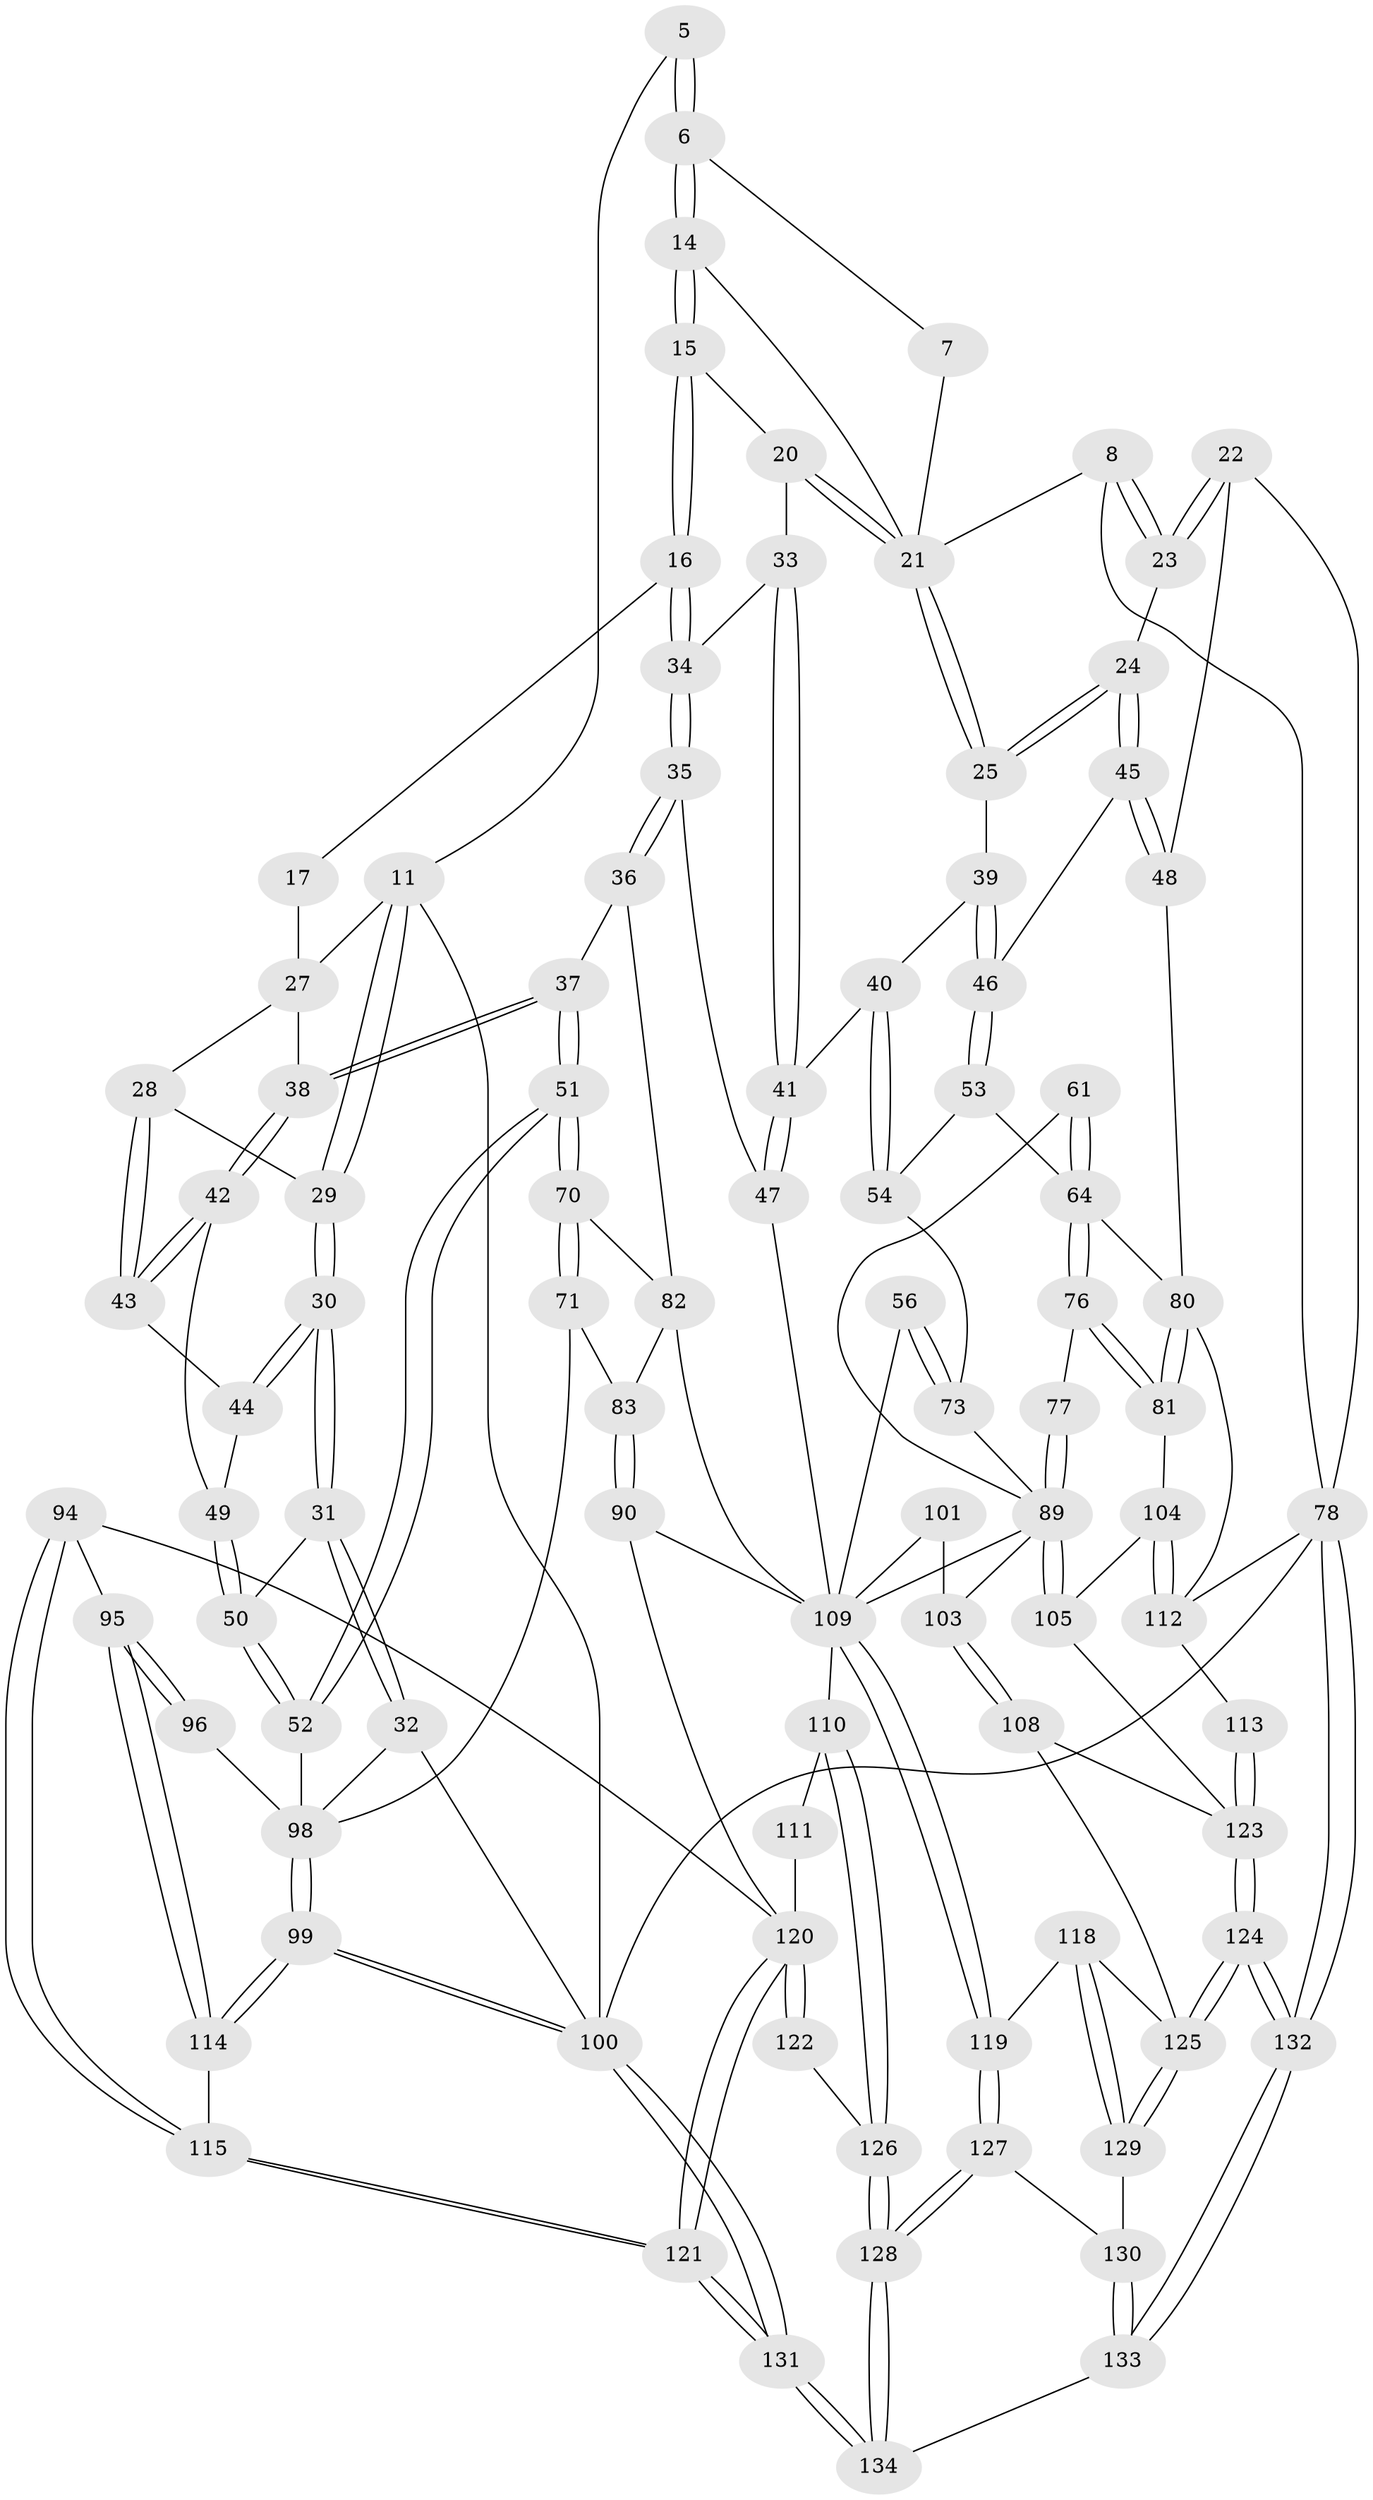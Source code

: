 // original degree distribution, {3: 0.022388059701492536, 6: 0.208955223880597, 5: 0.5597014925373134, 4: 0.208955223880597}
// Generated by graph-tools (version 1.1) at 2025/05/03/04/25 22:05:20]
// undirected, 93 vertices, 218 edges
graph export_dot {
graph [start="1"]
  node [color=gray90,style=filled];
  5 [pos="+0.30425559264162366+0"];
  6 [pos="+0.46982418965416767+0"];
  7 [pos="+0.7217147139965023+0"];
  8 [pos="+0.8353907047764213+0.11290857682152002",super="+1"];
  11 [pos="+0.13677943382429367+0.13801131224837457",super="+4"];
  14 [pos="+0.47562850464594825+0"];
  15 [pos="+0.4091689359652599+0.1483576962778212"];
  16 [pos="+0.405163392145605+0.16128676928102337"];
  17 [pos="+0.4040118253778222+0.16190893628978045"];
  20 [pos="+0.6120687234269188+0.18857037843309446",super="+19"];
  21 [pos="+0.7367697090233598+0.18916674057503216",super="+9+18"];
  22 [pos="+1+0"];
  23 [pos="+0.9380433112274366+0.13848645782270938"];
  24 [pos="+0.8979909417231191+0.2812436346833682"];
  25 [pos="+0.742067344984066+0.20496010429179198"];
  27 [pos="+0.2339300706574558+0.15531383401653043",super="+26+13"];
  28 [pos="+0.22797348362499456+0.25801537858832585"];
  29 [pos="+0.09416295061799287+0.23052688481146413"];
  30 [pos="+0.06684233058373495+0.2769853943111551"];
  31 [pos="+0+0.3295729332100627"];
  32 [pos="+0+0.374794470932226"];
  33 [pos="+0.6046757289768853+0.19425183966914322"];
  34 [pos="+0.5301178200125823+0.2311329823118808"];
  35 [pos="+0.5251588213859764+0.3482823956771096"];
  36 [pos="+0.37758529839955274+0.3985908381737111"];
  37 [pos="+0.32803154872154044+0.38665492388045514"];
  38 [pos="+0.32695430639934175+0.3828226470066499"];
  39 [pos="+0.7406476118486612+0.22415465050945554"];
  40 [pos="+0.7188840942642097+0.3390487739889574"];
  41 [pos="+0.654607254584435+0.3662492083325888"];
  42 [pos="+0.24789898813472866+0.3217850886613554"];
  43 [pos="+0.23763120456076098+0.31294192910154345"];
  44 [pos="+0.11367587421523741+0.29788250624080137"];
  45 [pos="+0.9110478012370512+0.31557846048718496"];
  46 [pos="+0.8746749195435433+0.37307874037394895"];
  47 [pos="+0.601282302756581+0.405511710987008"];
  48 [pos="+1+0.3084740365567372"];
  49 [pos="+0.15519076376154534+0.3670598737148051"];
  50 [pos="+0.18295063093966307+0.4397604849826246"];
  51 [pos="+0.25712028224097816+0.47357056893775695"];
  52 [pos="+0.19774407493699486+0.45425087185410445"];
  53 [pos="+0.8669607630477736+0.38968663327660485"];
  54 [pos="+0.8005431595385315+0.4035476856297451"];
  56 [pos="+0.6415996892627293+0.5456278971124379"];
  61 [pos="+0.8403990481871626+0.5391446237952502"];
  64 [pos="+1+0.6264443020764054",super="+59+60"];
  70 [pos="+0.25509263692092593+0.5314518657183677"];
  71 [pos="+0.23102063511396356+0.6030051718488036"];
  73 [pos="+0.6542437863799127+0.5549110077315327",super="+63+55"];
  76 [pos="+1+0.628843684672064"];
  77 [pos="+0.8425187423569656+0.694256961131569"];
  78 [pos="+1+1",super="+2"];
  80 [pos="+1+0.6575262787209708",super="+58"];
  81 [pos="+1+0.6343800096469991"];
  82 [pos="+0.43086725593831143+0.6362904621302271",super="+69"];
  83 [pos="+0.29022329408473563+0.649172886418775"];
  89 [pos="+0.825395514161239+0.7049217264370582",super="+87+88+75+74+62"];
  90 [pos="+0.3330349592047787+0.7487525595113389"];
  94 [pos="+0.16689933166934+0.7804338027952128"];
  95 [pos="+0.15707528651211983+0.7620423336471365"];
  96 [pos="+0.16267524710655237+0.6458280495791041"];
  98 [pos="+0+0.5760199011678246",super="+72"];
  99 [pos="+0+0.7910711375910204"];
  100 [pos="+0+1",super="+3"];
  101 [pos="+0.4957833943852691+0.7726425173932197"];
  103 [pos="+0.6356392526360827+0.7882305526705369"];
  104 [pos="+0.908606108020007+0.796870862665693"];
  105 [pos="+0.8161859832777132+0.754411365871602"];
  108 [pos="+0.6470281578041475+0.8119353607575468"];
  109 [pos="+0.4564615497728116+0.8635401396531961",super="+102+86+85"];
  110 [pos="+0.341780355862838+0.8415494699393161"];
  111 [pos="+0.33445633291176136+0.8346094833680623"];
  112 [pos="+0.9254833707272292+0.8987938471393677",super="+79"];
  113 [pos="+0.8704586587019194+0.9093413576741036"];
  114 [pos="+0+0.8104493367240372"];
  115 [pos="+0.039929054015170405+0.8827911559276365"];
  118 [pos="+0.4829088442209189+0.8888000036248108"];
  119 [pos="+0.45705926074252956+0.8648704729499604"];
  120 [pos="+0.14982931013573117+0.9614002251214386",super="+93+116"];
  121 [pos="+0.1435044283532728+0.9695791610843151"];
  122 [pos="+0.2503359440933085+0.9337001512265501"];
  123 [pos="+0.7873192128863732+1",super="+107+106"];
  124 [pos="+0.7194565014371875+1"];
  125 [pos="+0.6369903345264576+1",super="+117"];
  126 [pos="+0.3244912259425586+0.9580296442240889"];
  127 [pos="+0.3625449758634974+0.9862149653668812"];
  128 [pos="+0.3499011470833765+0.9957247267840065"];
  129 [pos="+0.4927861034012607+0.9211459772215526"];
  130 [pos="+0.47682794539919365+0.9719345355092492"];
  131 [pos="+0.06818328979138631+1"];
  132 [pos="+0.7166553973558845+1"];
  133 [pos="+0.5144096433076962+1"];
  134 [pos="+0.3318074579224475+1"];
  5 -- 6;
  5 -- 6;
  5 -- 11;
  6 -- 7;
  6 -- 14;
  6 -- 14;
  7 -- 21;
  8 -- 23;
  8 -- 23;
  8 -- 21;
  8 -- 78;
  11 -- 29;
  11 -- 29;
  11 -- 100;
  11 -- 27;
  14 -- 15;
  14 -- 15;
  14 -- 21;
  15 -- 16;
  15 -- 16;
  15 -- 20;
  16 -- 17;
  16 -- 34;
  16 -- 34;
  17 -- 27 [weight=2];
  20 -- 21 [weight=2];
  20 -- 21;
  20 -- 33;
  21 -- 25;
  21 -- 25;
  22 -- 23;
  22 -- 23;
  22 -- 48;
  22 -- 78;
  23 -- 24;
  24 -- 25;
  24 -- 25;
  24 -- 45;
  24 -- 45;
  25 -- 39;
  27 -- 28;
  27 -- 38;
  28 -- 29;
  28 -- 43;
  28 -- 43;
  29 -- 30;
  29 -- 30;
  30 -- 31;
  30 -- 31;
  30 -- 44;
  30 -- 44;
  31 -- 32;
  31 -- 32;
  31 -- 50;
  32 -- 100;
  32 -- 98;
  33 -- 34;
  33 -- 41;
  33 -- 41;
  34 -- 35;
  34 -- 35;
  35 -- 36;
  35 -- 36;
  35 -- 47;
  36 -- 37;
  36 -- 82;
  37 -- 38;
  37 -- 38;
  37 -- 51;
  37 -- 51;
  38 -- 42;
  38 -- 42;
  39 -- 40;
  39 -- 46;
  39 -- 46;
  40 -- 41;
  40 -- 54;
  40 -- 54;
  41 -- 47;
  41 -- 47;
  42 -- 43;
  42 -- 43;
  42 -- 49;
  43 -- 44;
  44 -- 49;
  45 -- 46;
  45 -- 48;
  45 -- 48;
  46 -- 53;
  46 -- 53;
  47 -- 109;
  48 -- 80;
  49 -- 50;
  49 -- 50;
  50 -- 52;
  50 -- 52;
  51 -- 52;
  51 -- 52;
  51 -- 70;
  51 -- 70;
  52 -- 98;
  53 -- 54;
  53 -- 64;
  54 -- 73;
  56 -- 73 [weight=2];
  56 -- 73;
  56 -- 109;
  61 -- 64 [weight=2];
  61 -- 64;
  61 -- 89;
  64 -- 76;
  64 -- 76;
  64 -- 80;
  70 -- 71;
  70 -- 71;
  70 -- 82;
  71 -- 83;
  71 -- 98;
  73 -- 89 [weight=2];
  76 -- 77;
  76 -- 81;
  76 -- 81;
  77 -- 89 [weight=2];
  77 -- 89;
  78 -- 132;
  78 -- 132;
  78 -- 100 [weight=2];
  78 -- 112;
  80 -- 81;
  80 -- 81;
  80 -- 112;
  81 -- 104;
  82 -- 83;
  82 -- 109 [weight=2];
  83 -- 90;
  83 -- 90;
  89 -- 105;
  89 -- 105;
  89 -- 103;
  89 -- 109;
  90 -- 120;
  90 -- 109;
  94 -- 95;
  94 -- 115;
  94 -- 115;
  94 -- 120;
  95 -- 96;
  95 -- 96;
  95 -- 114;
  95 -- 114;
  96 -- 98 [weight=2];
  98 -- 99;
  98 -- 99;
  99 -- 100;
  99 -- 100;
  99 -- 114;
  99 -- 114;
  100 -- 131;
  100 -- 131;
  101 -- 103;
  101 -- 109 [weight=2];
  103 -- 108;
  103 -- 108;
  104 -- 105;
  104 -- 112;
  104 -- 112;
  105 -- 123;
  108 -- 123;
  108 -- 125;
  109 -- 110;
  109 -- 119;
  109 -- 119;
  110 -- 111;
  110 -- 126;
  110 -- 126;
  111 -- 120 [weight=2];
  112 -- 113;
  113 -- 123 [weight=2];
  113 -- 123;
  114 -- 115;
  115 -- 121;
  115 -- 121;
  118 -- 119;
  118 -- 129;
  118 -- 129;
  118 -- 125;
  119 -- 127;
  119 -- 127;
  120 -- 121;
  120 -- 121;
  120 -- 122 [weight=2];
  120 -- 122;
  121 -- 131;
  121 -- 131;
  122 -- 126;
  123 -- 124;
  123 -- 124;
  124 -- 125;
  124 -- 125;
  124 -- 132;
  124 -- 132;
  125 -- 129;
  125 -- 129;
  126 -- 128;
  126 -- 128;
  127 -- 128;
  127 -- 128;
  127 -- 130;
  128 -- 134;
  128 -- 134;
  129 -- 130;
  130 -- 133;
  130 -- 133;
  131 -- 134;
  131 -- 134;
  132 -- 133;
  132 -- 133;
  133 -- 134;
}
